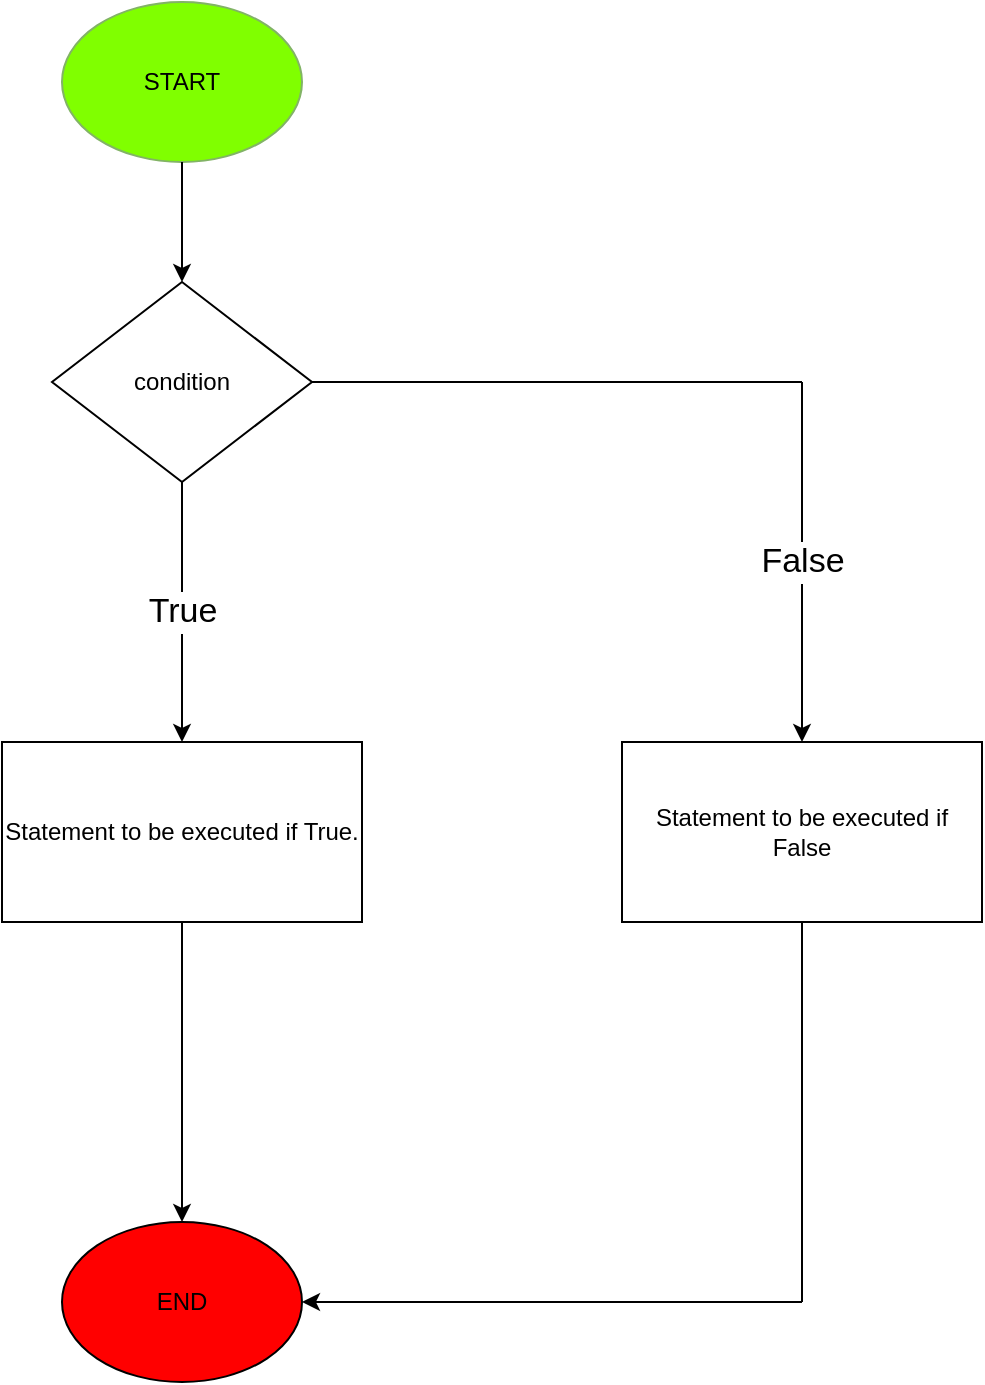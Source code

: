 <mxfile version="20.2.8" type="github">
  <diagram id="2tWIJX9bhGefp-meTiPB" name="Page-1">
    <mxGraphModel dx="1017" dy="698" grid="1" gridSize="10" guides="1" tooltips="1" connect="1" arrows="1" fold="1" page="1" pageScale="1" pageWidth="850" pageHeight="1100" math="0" shadow="0">
      <root>
        <mxCell id="0" />
        <mxCell id="1" parent="0" />
        <mxCell id="Z5jafDhBLAki-88YoWzZ-1" value="START" style="ellipse;whiteSpace=wrap;html=1;fillColor=#80FF00;strokeColor=#82b366;" vertex="1" parent="1">
          <mxGeometry x="320" y="200" width="120" height="80" as="geometry" />
        </mxCell>
        <mxCell id="Z5jafDhBLAki-88YoWzZ-2" value="END" style="ellipse;whiteSpace=wrap;html=1;fillColor=#FF0000;" vertex="1" parent="1">
          <mxGeometry x="320" y="810" width="120" height="80" as="geometry" />
        </mxCell>
        <mxCell id="Z5jafDhBLAki-88YoWzZ-3" value="condition" style="rhombus;whiteSpace=wrap;html=1;" vertex="1" parent="1">
          <mxGeometry x="315" y="340" width="130" height="100" as="geometry" />
        </mxCell>
        <mxCell id="Z5jafDhBLAki-88YoWzZ-10" value="Statement to be executed if True." style="rounded=0;whiteSpace=wrap;html=1;" vertex="1" parent="1">
          <mxGeometry x="290" y="570" width="180" height="90" as="geometry" />
        </mxCell>
        <mxCell id="Z5jafDhBLAki-88YoWzZ-12" value="" style="endArrow=classic;html=1;rounded=0;exitX=0.5;exitY=1;exitDx=0;exitDy=0;entryX=0.5;entryY=0;entryDx=0;entryDy=0;" edge="1" parent="1" source="Z5jafDhBLAki-88YoWzZ-1" target="Z5jafDhBLAki-88YoWzZ-3">
          <mxGeometry width="50" height="50" relative="1" as="geometry">
            <mxPoint x="400" y="490" as="sourcePoint" />
            <mxPoint x="450" y="440" as="targetPoint" />
          </mxGeometry>
        </mxCell>
        <mxCell id="Z5jafDhBLAki-88YoWzZ-13" value="Statement to be executed if False" style="rounded=0;whiteSpace=wrap;html=1;" vertex="1" parent="1">
          <mxGeometry x="600" y="570" width="180" height="90" as="geometry" />
        </mxCell>
        <mxCell id="Z5jafDhBLAki-88YoWzZ-18" value="" style="endArrow=classic;html=1;rounded=0;exitX=0.5;exitY=1;exitDx=0;exitDy=0;entryX=0.5;entryY=0;entryDx=0;entryDy=0;" edge="1" parent="1" source="Z5jafDhBLAki-88YoWzZ-3" target="Z5jafDhBLAki-88YoWzZ-10">
          <mxGeometry relative="1" as="geometry">
            <mxPoint x="370" y="460" as="sourcePoint" />
            <mxPoint x="470" y="460" as="targetPoint" />
          </mxGeometry>
        </mxCell>
        <mxCell id="Z5jafDhBLAki-88YoWzZ-19" value="True" style="edgeLabel;resizable=0;html=1;align=center;verticalAlign=middle;fontSize=17;" connectable="0" vertex="1" parent="Z5jafDhBLAki-88YoWzZ-18">
          <mxGeometry relative="1" as="geometry" />
        </mxCell>
        <mxCell id="Z5jafDhBLAki-88YoWzZ-22" value="" style="endArrow=none;html=1;rounded=0;fontSize=17;entryX=1;entryY=0.5;entryDx=0;entryDy=0;" edge="1" parent="1" target="Z5jafDhBLAki-88YoWzZ-3">
          <mxGeometry width="50" height="50" relative="1" as="geometry">
            <mxPoint x="690" y="390" as="sourcePoint" />
            <mxPoint x="450" y="440" as="targetPoint" />
          </mxGeometry>
        </mxCell>
        <mxCell id="Z5jafDhBLAki-88YoWzZ-23" value="" style="endArrow=classic;html=1;rounded=0;fontSize=17;entryX=0.5;entryY=0;entryDx=0;entryDy=0;" edge="1" parent="1" target="Z5jafDhBLAki-88YoWzZ-13">
          <mxGeometry relative="1" as="geometry">
            <mxPoint x="690" y="390" as="sourcePoint" />
            <mxPoint x="470" y="470" as="targetPoint" />
          </mxGeometry>
        </mxCell>
        <mxCell id="Z5jafDhBLAki-88YoWzZ-24" value="False" style="edgeLabel;resizable=0;html=1;align=center;verticalAlign=middle;fontSize=17;" connectable="0" vertex="1" parent="Z5jafDhBLAki-88YoWzZ-23">
          <mxGeometry relative="1" as="geometry" />
        </mxCell>
        <mxCell id="Z5jafDhBLAki-88YoWzZ-25" value="" style="endArrow=none;html=1;rounded=0;fontSize=17;entryX=0.5;entryY=1;entryDx=0;entryDy=0;" edge="1" parent="1" target="Z5jafDhBLAki-88YoWzZ-13">
          <mxGeometry width="50" height="50" relative="1" as="geometry">
            <mxPoint x="690" y="850" as="sourcePoint" />
            <mxPoint x="450" y="570" as="targetPoint" />
          </mxGeometry>
        </mxCell>
        <mxCell id="Z5jafDhBLAki-88YoWzZ-26" value="" style="endArrow=classic;html=1;rounded=0;fontSize=17;entryX=1;entryY=0.5;entryDx=0;entryDy=0;" edge="1" parent="1" target="Z5jafDhBLAki-88YoWzZ-2">
          <mxGeometry width="50" height="50" relative="1" as="geometry">
            <mxPoint x="690" y="850" as="sourcePoint" />
            <mxPoint x="450" y="570" as="targetPoint" />
          </mxGeometry>
        </mxCell>
        <mxCell id="Z5jafDhBLAki-88YoWzZ-27" value="" style="endArrow=classic;html=1;rounded=0;fontSize=17;exitX=0.5;exitY=1;exitDx=0;exitDy=0;entryX=0.5;entryY=0;entryDx=0;entryDy=0;" edge="1" parent="1" source="Z5jafDhBLAki-88YoWzZ-10" target="Z5jafDhBLAki-88YoWzZ-2">
          <mxGeometry width="50" height="50" relative="1" as="geometry">
            <mxPoint x="400" y="620" as="sourcePoint" />
            <mxPoint x="450" y="570" as="targetPoint" />
          </mxGeometry>
        </mxCell>
      </root>
    </mxGraphModel>
  </diagram>
</mxfile>
